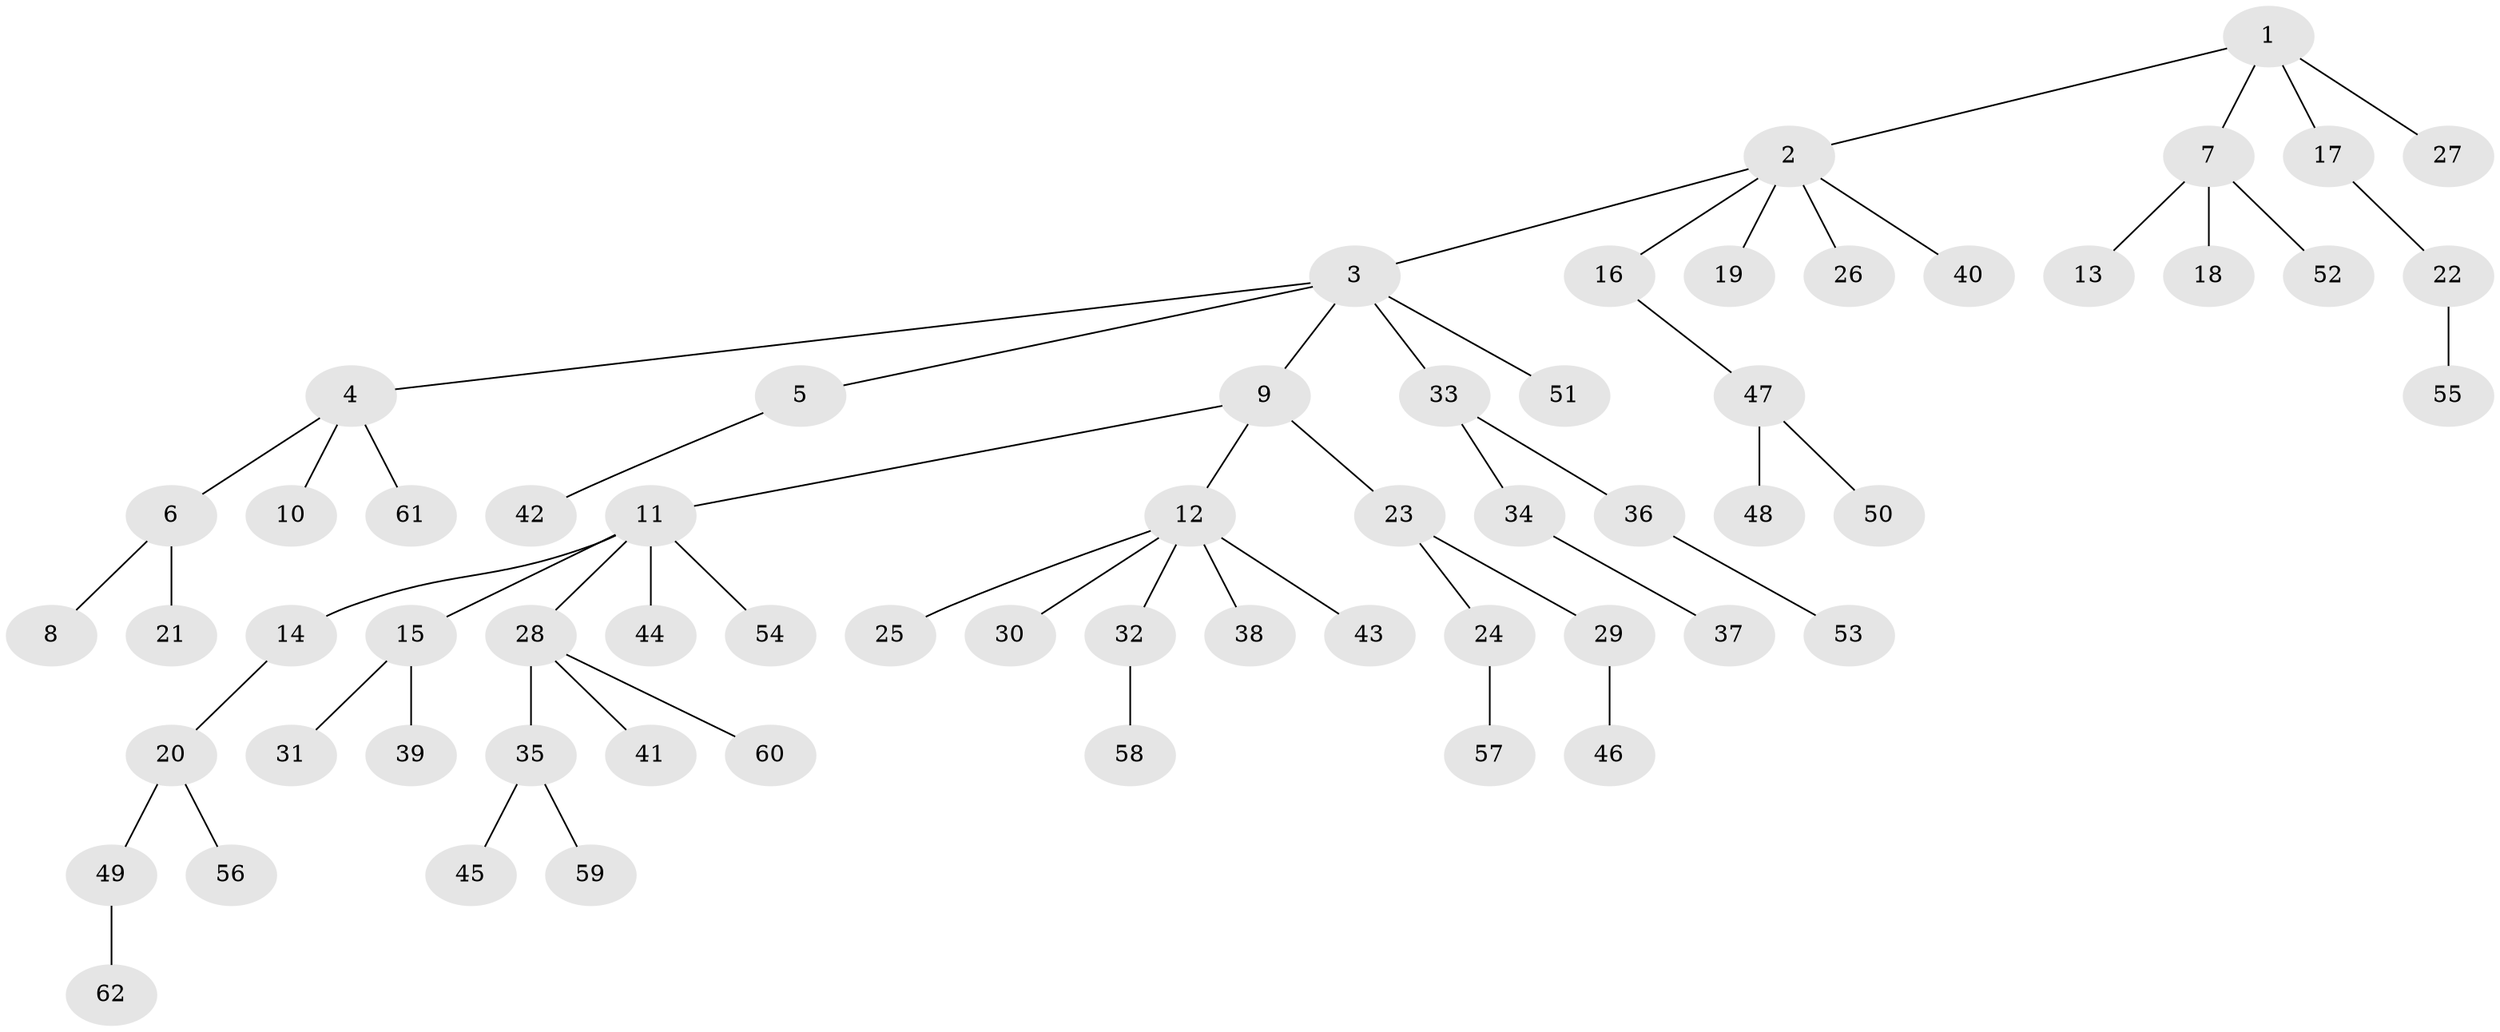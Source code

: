 // Generated by graph-tools (version 1.1) at 2025/53/03/09/25 04:53:19]
// undirected, 62 vertices, 61 edges
graph export_dot {
graph [start="1"]
  node [color=gray90,style=filled];
  1;
  2;
  3;
  4;
  5;
  6;
  7;
  8;
  9;
  10;
  11;
  12;
  13;
  14;
  15;
  16;
  17;
  18;
  19;
  20;
  21;
  22;
  23;
  24;
  25;
  26;
  27;
  28;
  29;
  30;
  31;
  32;
  33;
  34;
  35;
  36;
  37;
  38;
  39;
  40;
  41;
  42;
  43;
  44;
  45;
  46;
  47;
  48;
  49;
  50;
  51;
  52;
  53;
  54;
  55;
  56;
  57;
  58;
  59;
  60;
  61;
  62;
  1 -- 2;
  1 -- 7;
  1 -- 17;
  1 -- 27;
  2 -- 3;
  2 -- 16;
  2 -- 19;
  2 -- 26;
  2 -- 40;
  3 -- 4;
  3 -- 5;
  3 -- 9;
  3 -- 33;
  3 -- 51;
  4 -- 6;
  4 -- 10;
  4 -- 61;
  5 -- 42;
  6 -- 8;
  6 -- 21;
  7 -- 13;
  7 -- 18;
  7 -- 52;
  9 -- 11;
  9 -- 12;
  9 -- 23;
  11 -- 14;
  11 -- 15;
  11 -- 28;
  11 -- 44;
  11 -- 54;
  12 -- 25;
  12 -- 30;
  12 -- 32;
  12 -- 38;
  12 -- 43;
  14 -- 20;
  15 -- 31;
  15 -- 39;
  16 -- 47;
  17 -- 22;
  20 -- 49;
  20 -- 56;
  22 -- 55;
  23 -- 24;
  23 -- 29;
  24 -- 57;
  28 -- 35;
  28 -- 41;
  28 -- 60;
  29 -- 46;
  32 -- 58;
  33 -- 34;
  33 -- 36;
  34 -- 37;
  35 -- 45;
  35 -- 59;
  36 -- 53;
  47 -- 48;
  47 -- 50;
  49 -- 62;
}
